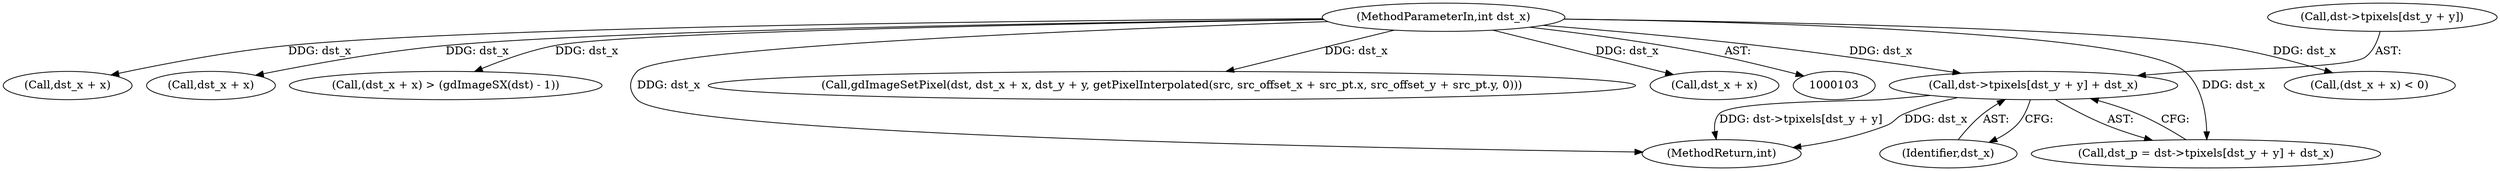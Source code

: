 digraph "0_libgd_7a1aac3343af85b4af4df5f8844946eaa27394ab?w=1_1@array" {
"1000419" [label="(Call,dst->tpixels[dst_y + y] + dst_x)"];
"1000105" [label="(MethodParameterIn,int dst_x)"];
"1000419" [label="(Call,dst->tpixels[dst_y + y] + dst_x)"];
"1000504" [label="(MethodReturn,int)"];
"1000427" [label="(Identifier,dst_x)"];
"1000105" [label="(MethodParameterIn,int dst_x)"];
"1000457" [label="(Call,(dst_x + x) < 0)"];
"1000458" [label="(Call,dst_x + x)"];
"1000358" [label="(Call,dst_x + x)"];
"1000462" [label="(Call,(dst_x + x) > (gdImageSX(dst) - 1))"];
"1000417" [label="(Call,dst_p = dst->tpixels[dst_y + y] + dst_x)"];
"1000356" [label="(Call,gdImageSetPixel(dst, dst_x + x, dst_y + y, getPixelInterpolated(src, src_offset_x + src_pt.x, src_offset_y + src_pt.y, 0)))"];
"1000463" [label="(Call,dst_x + x)"];
"1000420" [label="(Call,dst->tpixels[dst_y + y])"];
"1000419" -> "1000417"  [label="AST: "];
"1000419" -> "1000427"  [label="CFG: "];
"1000420" -> "1000419"  [label="AST: "];
"1000427" -> "1000419"  [label="AST: "];
"1000417" -> "1000419"  [label="CFG: "];
"1000419" -> "1000504"  [label="DDG: dst_x"];
"1000419" -> "1000504"  [label="DDG: dst->tpixels[dst_y + y]"];
"1000105" -> "1000419"  [label="DDG: dst_x"];
"1000105" -> "1000103"  [label="AST: "];
"1000105" -> "1000504"  [label="DDG: dst_x"];
"1000105" -> "1000356"  [label="DDG: dst_x"];
"1000105" -> "1000358"  [label="DDG: dst_x"];
"1000105" -> "1000417"  [label="DDG: dst_x"];
"1000105" -> "1000457"  [label="DDG: dst_x"];
"1000105" -> "1000458"  [label="DDG: dst_x"];
"1000105" -> "1000462"  [label="DDG: dst_x"];
"1000105" -> "1000463"  [label="DDG: dst_x"];
}
